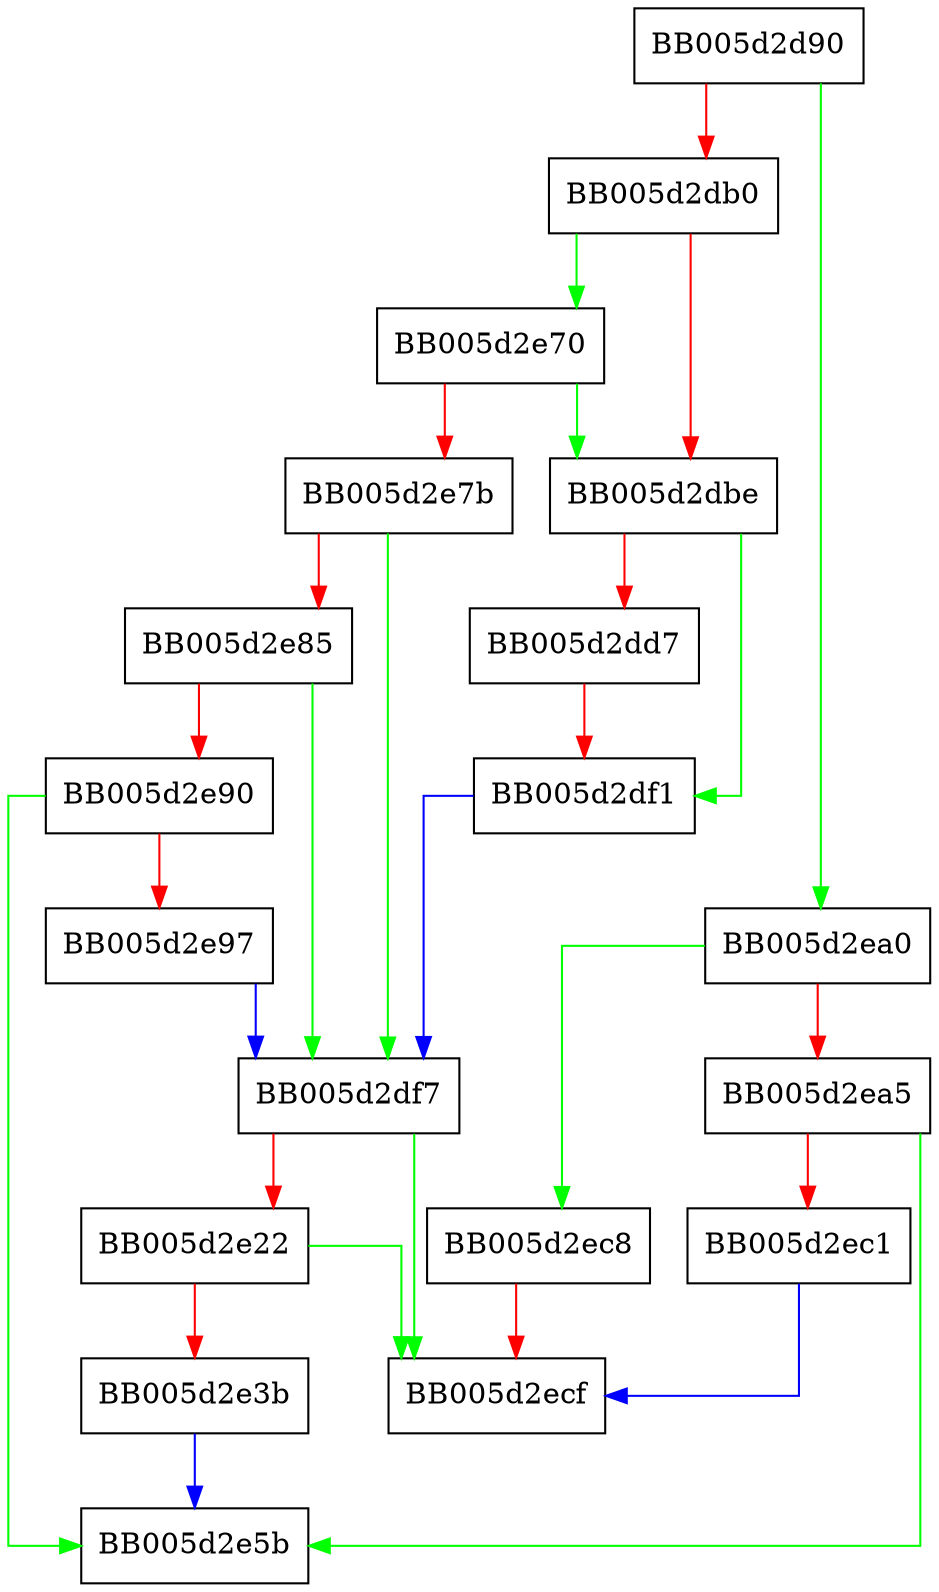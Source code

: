 digraph EVP_PKEY_set_type_str {
  node [shape="box"];
  graph [splines=ortho];
  BB005d2d90 -> BB005d2ea0 [color="green"];
  BB005d2d90 -> BB005d2db0 [color="red"];
  BB005d2db0 -> BB005d2e70 [color="green"];
  BB005d2db0 -> BB005d2dbe [color="red"];
  BB005d2dbe -> BB005d2df1 [color="green"];
  BB005d2dbe -> BB005d2dd7 [color="red"];
  BB005d2dd7 -> BB005d2df1 [color="red"];
  BB005d2df1 -> BB005d2df7 [color="blue"];
  BB005d2df7 -> BB005d2ecf [color="green"];
  BB005d2df7 -> BB005d2e22 [color="red"];
  BB005d2e22 -> BB005d2ecf [color="green"];
  BB005d2e22 -> BB005d2e3b [color="red"];
  BB005d2e3b -> BB005d2e5b [color="blue"];
  BB005d2e70 -> BB005d2dbe [color="green"];
  BB005d2e70 -> BB005d2e7b [color="red"];
  BB005d2e7b -> BB005d2df7 [color="green"];
  BB005d2e7b -> BB005d2e85 [color="red"];
  BB005d2e85 -> BB005d2df7 [color="green"];
  BB005d2e85 -> BB005d2e90 [color="red"];
  BB005d2e90 -> BB005d2e5b [color="green"];
  BB005d2e90 -> BB005d2e97 [color="red"];
  BB005d2e97 -> BB005d2df7 [color="blue"];
  BB005d2ea0 -> BB005d2ec8 [color="green"];
  BB005d2ea0 -> BB005d2ea5 [color="red"];
  BB005d2ea5 -> BB005d2e5b [color="green"];
  BB005d2ea5 -> BB005d2ec1 [color="red"];
  BB005d2ec1 -> BB005d2ecf [color="blue"];
  BB005d2ec8 -> BB005d2ecf [color="red"];
}